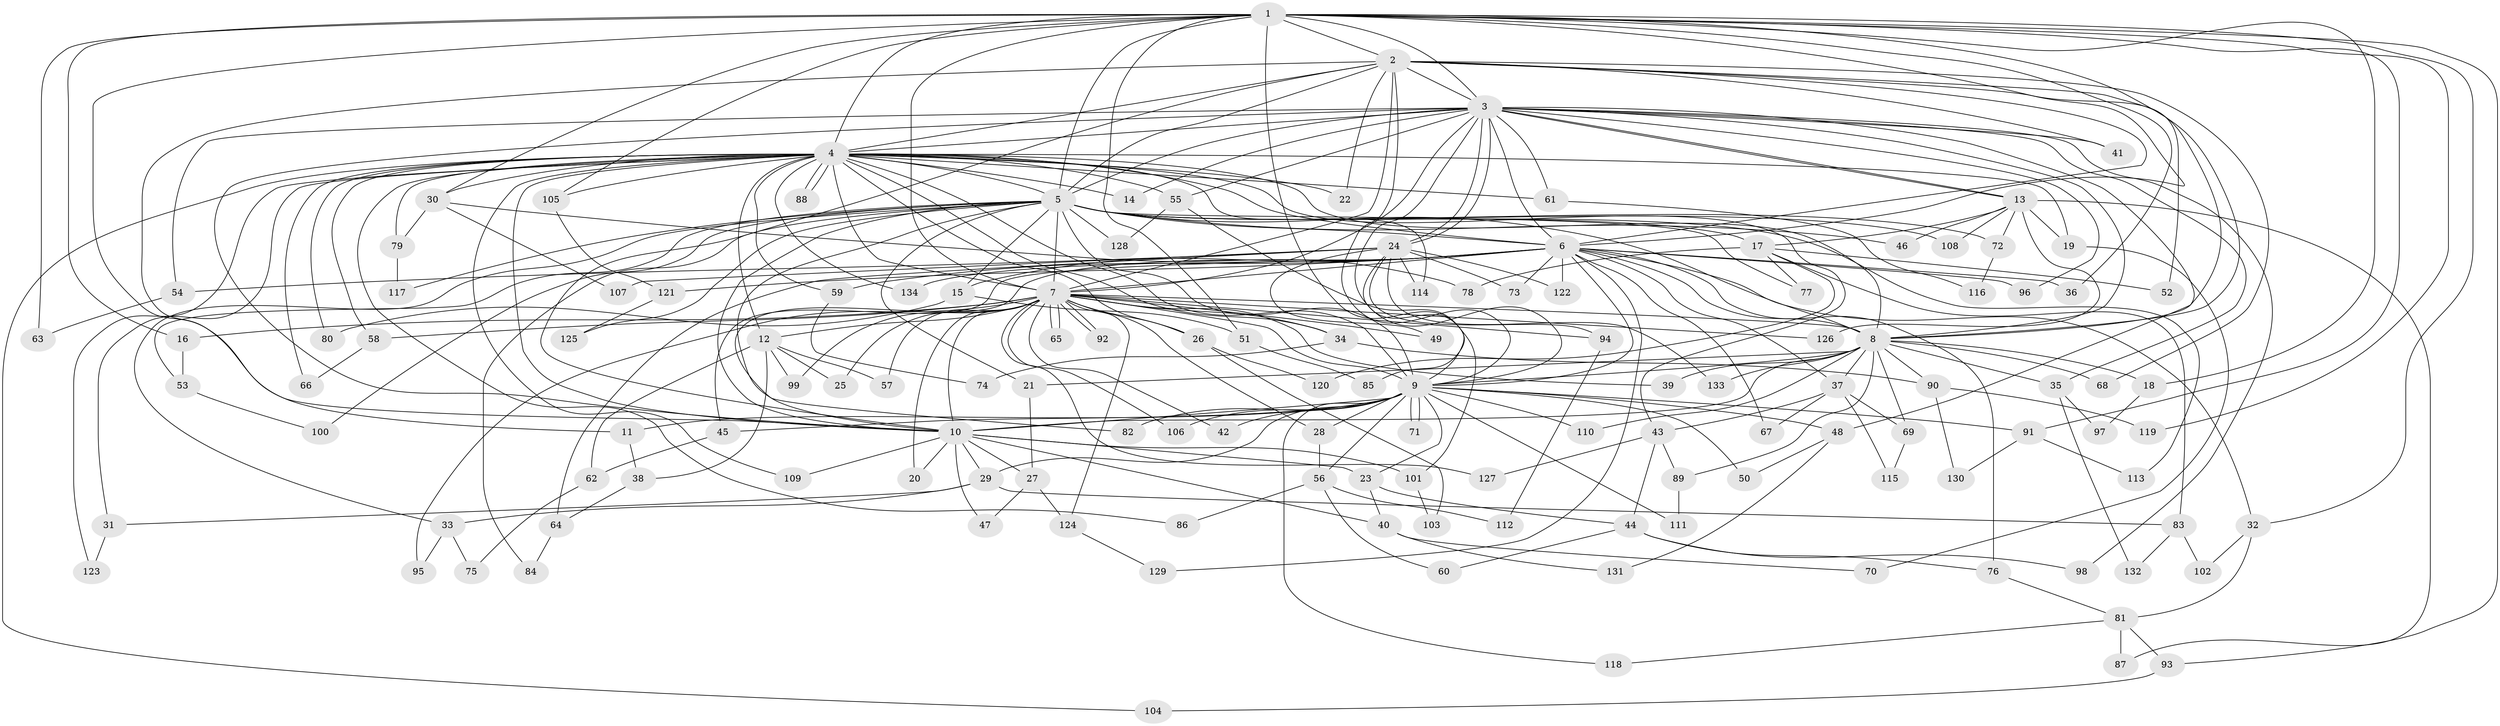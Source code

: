 // coarse degree distribution, {29: 0.018867924528301886, 19: 0.018867924528301886, 15: 0.018867924528301886, 25: 0.018867924528301886, 14: 0.018867924528301886, 4: 0.09433962264150944, 7: 0.03773584905660377, 8: 0.03773584905660377, 2: 0.4716981132075472, 3: 0.1509433962264151, 6: 0.03773584905660377, 1: 0.05660377358490566, 5: 0.018867924528301886}
// Generated by graph-tools (version 1.1) at 2025/17/03/04/25 18:17:57]
// undirected, 134 vertices, 293 edges
graph export_dot {
graph [start="1"]
  node [color=gray90,style=filled];
  1;
  2;
  3;
  4;
  5;
  6;
  7;
  8;
  9;
  10;
  11;
  12;
  13;
  14;
  15;
  16;
  17;
  18;
  19;
  20;
  21;
  22;
  23;
  24;
  25;
  26;
  27;
  28;
  29;
  30;
  31;
  32;
  33;
  34;
  35;
  36;
  37;
  38;
  39;
  40;
  41;
  42;
  43;
  44;
  45;
  46;
  47;
  48;
  49;
  50;
  51;
  52;
  53;
  54;
  55;
  56;
  57;
  58;
  59;
  60;
  61;
  62;
  63;
  64;
  65;
  66;
  67;
  68;
  69;
  70;
  71;
  72;
  73;
  74;
  75;
  76;
  77;
  78;
  79;
  80;
  81;
  82;
  83;
  84;
  85;
  86;
  87;
  88;
  89;
  90;
  91;
  92;
  93;
  94;
  95;
  96;
  97;
  98;
  99;
  100;
  101;
  102;
  103;
  104;
  105;
  106;
  107;
  108;
  109;
  110;
  111;
  112;
  113;
  114;
  115;
  116;
  117;
  118;
  119;
  120;
  121;
  122;
  123;
  124;
  125;
  126;
  127;
  128;
  129;
  130;
  131;
  132;
  133;
  134;
  1 -- 2;
  1 -- 3;
  1 -- 4;
  1 -- 5;
  1 -- 6;
  1 -- 7;
  1 -- 8;
  1 -- 9;
  1 -- 10;
  1 -- 16;
  1 -- 18;
  1 -- 30;
  1 -- 32;
  1 -- 36;
  1 -- 51;
  1 -- 63;
  1 -- 91;
  1 -- 93;
  1 -- 105;
  1 -- 119;
  2 -- 3;
  2 -- 4;
  2 -- 5;
  2 -- 6;
  2 -- 7;
  2 -- 8;
  2 -- 9;
  2 -- 10;
  2 -- 11;
  2 -- 22;
  2 -- 41;
  2 -- 52;
  2 -- 68;
  3 -- 4;
  3 -- 5;
  3 -- 6;
  3 -- 7;
  3 -- 8;
  3 -- 9;
  3 -- 10;
  3 -- 13;
  3 -- 13;
  3 -- 14;
  3 -- 24;
  3 -- 24;
  3 -- 35;
  3 -- 41;
  3 -- 48;
  3 -- 54;
  3 -- 55;
  3 -- 61;
  3 -- 96;
  3 -- 98;
  4 -- 5;
  4 -- 6;
  4 -- 7;
  4 -- 8;
  4 -- 9;
  4 -- 10;
  4 -- 12;
  4 -- 14;
  4 -- 19;
  4 -- 22;
  4 -- 26;
  4 -- 30;
  4 -- 31;
  4 -- 34;
  4 -- 43;
  4 -- 55;
  4 -- 58;
  4 -- 59;
  4 -- 61;
  4 -- 66;
  4 -- 79;
  4 -- 80;
  4 -- 86;
  4 -- 88;
  4 -- 88;
  4 -- 104;
  4 -- 105;
  4 -- 109;
  4 -- 114;
  4 -- 123;
  4 -- 134;
  5 -- 6;
  5 -- 7;
  5 -- 8;
  5 -- 9;
  5 -- 10;
  5 -- 15;
  5 -- 17;
  5 -- 21;
  5 -- 33;
  5 -- 46;
  5 -- 53;
  5 -- 72;
  5 -- 77;
  5 -- 82;
  5 -- 84;
  5 -- 100;
  5 -- 108;
  5 -- 113;
  5 -- 117;
  5 -- 125;
  5 -- 128;
  6 -- 7;
  6 -- 8;
  6 -- 9;
  6 -- 10;
  6 -- 15;
  6 -- 32;
  6 -- 36;
  6 -- 37;
  6 -- 45;
  6 -- 59;
  6 -- 67;
  6 -- 73;
  6 -- 76;
  6 -- 96;
  6 -- 121;
  6 -- 122;
  6 -- 129;
  6 -- 134;
  7 -- 8;
  7 -- 9;
  7 -- 10;
  7 -- 12;
  7 -- 16;
  7 -- 20;
  7 -- 25;
  7 -- 26;
  7 -- 28;
  7 -- 34;
  7 -- 39;
  7 -- 42;
  7 -- 49;
  7 -- 57;
  7 -- 58;
  7 -- 65;
  7 -- 65;
  7 -- 92;
  7 -- 92;
  7 -- 94;
  7 -- 95;
  7 -- 99;
  7 -- 106;
  7 -- 124;
  7 -- 126;
  7 -- 127;
  8 -- 9;
  8 -- 10;
  8 -- 18;
  8 -- 21;
  8 -- 35;
  8 -- 37;
  8 -- 39;
  8 -- 68;
  8 -- 69;
  8 -- 89;
  8 -- 90;
  8 -- 110;
  8 -- 133;
  9 -- 10;
  9 -- 11;
  9 -- 23;
  9 -- 28;
  9 -- 29;
  9 -- 42;
  9 -- 45;
  9 -- 48;
  9 -- 50;
  9 -- 56;
  9 -- 71;
  9 -- 71;
  9 -- 82;
  9 -- 91;
  9 -- 106;
  9 -- 110;
  9 -- 111;
  9 -- 118;
  10 -- 20;
  10 -- 23;
  10 -- 27;
  10 -- 29;
  10 -- 40;
  10 -- 47;
  10 -- 101;
  10 -- 109;
  11 -- 38;
  12 -- 25;
  12 -- 38;
  12 -- 57;
  12 -- 62;
  12 -- 99;
  13 -- 17;
  13 -- 19;
  13 -- 46;
  13 -- 72;
  13 -- 87;
  13 -- 108;
  13 -- 126;
  15 -- 51;
  15 -- 80;
  16 -- 53;
  17 -- 52;
  17 -- 77;
  17 -- 78;
  17 -- 83;
  17 -- 120;
  18 -- 97;
  19 -- 70;
  21 -- 27;
  23 -- 40;
  23 -- 44;
  24 -- 49;
  24 -- 54;
  24 -- 64;
  24 -- 73;
  24 -- 85;
  24 -- 94;
  24 -- 107;
  24 -- 114;
  24 -- 122;
  24 -- 133;
  26 -- 103;
  26 -- 120;
  27 -- 47;
  27 -- 124;
  28 -- 56;
  29 -- 31;
  29 -- 33;
  29 -- 83;
  30 -- 78;
  30 -- 79;
  30 -- 107;
  31 -- 123;
  32 -- 81;
  32 -- 102;
  33 -- 75;
  33 -- 95;
  34 -- 74;
  34 -- 90;
  35 -- 97;
  35 -- 132;
  37 -- 43;
  37 -- 67;
  37 -- 69;
  37 -- 115;
  38 -- 64;
  40 -- 70;
  40 -- 131;
  43 -- 44;
  43 -- 89;
  43 -- 127;
  44 -- 60;
  44 -- 76;
  44 -- 98;
  45 -- 62;
  48 -- 50;
  48 -- 131;
  51 -- 85;
  53 -- 100;
  54 -- 63;
  55 -- 101;
  55 -- 128;
  56 -- 60;
  56 -- 86;
  56 -- 112;
  58 -- 66;
  59 -- 74;
  61 -- 116;
  62 -- 75;
  64 -- 84;
  69 -- 115;
  72 -- 116;
  76 -- 81;
  79 -- 117;
  81 -- 87;
  81 -- 93;
  81 -- 118;
  83 -- 102;
  83 -- 132;
  89 -- 111;
  90 -- 119;
  90 -- 130;
  91 -- 113;
  91 -- 130;
  93 -- 104;
  94 -- 112;
  101 -- 103;
  105 -- 121;
  121 -- 125;
  124 -- 129;
}
